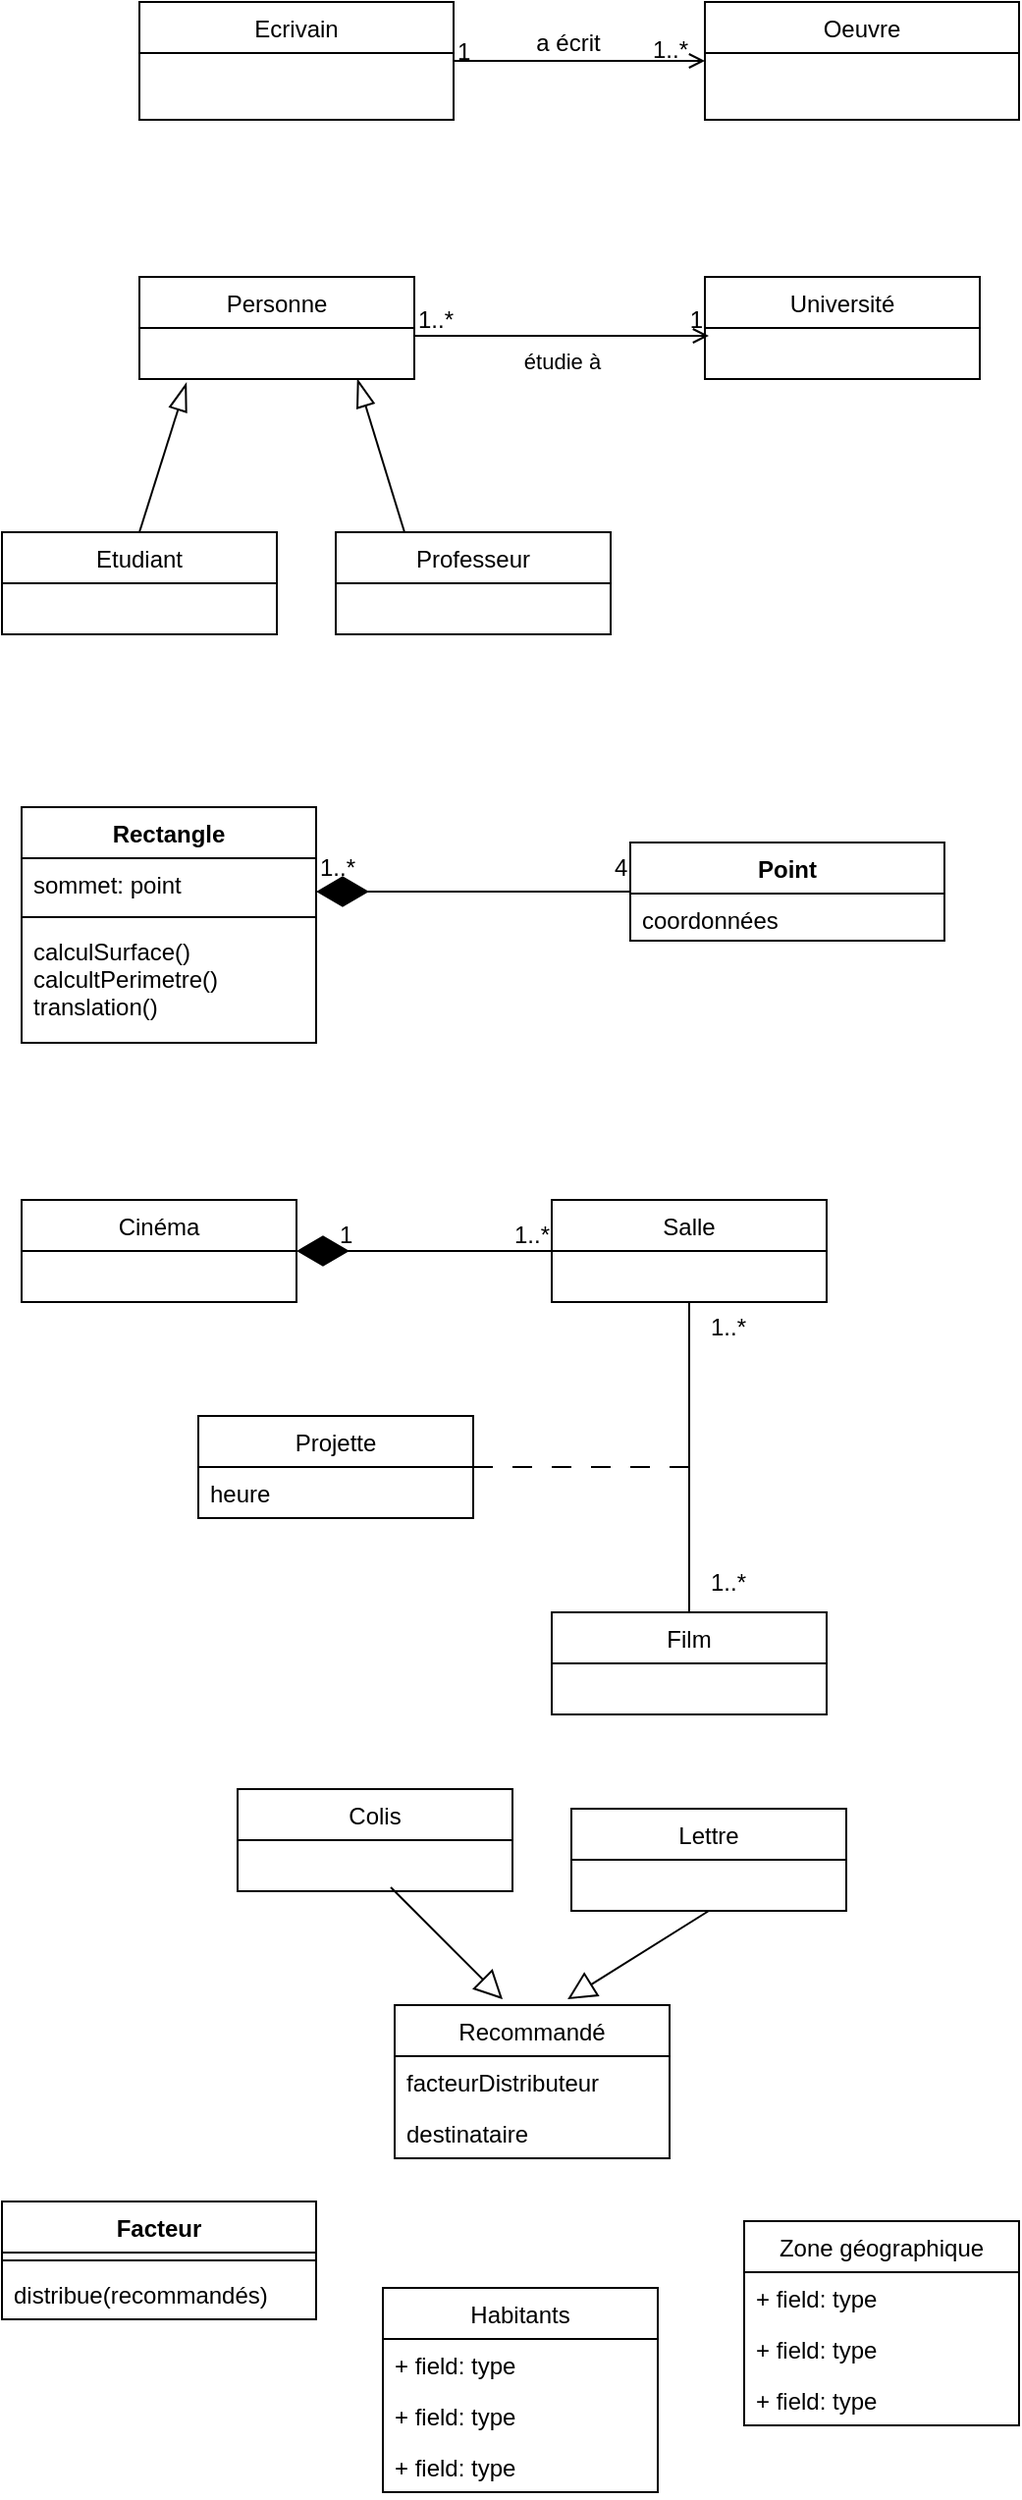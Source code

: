 <mxfile version="15.5.6" type="github">
  <diagram id="C5RBs43oDa-KdzZeNtuy" name="Page-1">
    <mxGraphModel dx="630" dy="465" grid="1" gridSize="10" guides="1" tooltips="1" connect="1" arrows="1" fold="1" page="1" pageScale="1" pageWidth="827" pageHeight="1169" math="0" shadow="0">
      <root>
        <mxCell id="WIyWlLk6GJQsqaUBKTNV-0" />
        <mxCell id="WIyWlLk6GJQsqaUBKTNV-1" parent="WIyWlLk6GJQsqaUBKTNV-0" />
        <mxCell id="zkfFHV4jXpPFQw0GAbJ--0" value="Ecrivain" style="swimlane;fontStyle=0;align=center;verticalAlign=top;childLayout=stackLayout;horizontal=1;startSize=26;horizontalStack=0;resizeParent=1;resizeLast=0;collapsible=1;marginBottom=0;rounded=0;shadow=0;strokeWidth=1;" parent="WIyWlLk6GJQsqaUBKTNV-1" vertex="1">
          <mxGeometry x="220" y="120" width="160" height="60" as="geometry">
            <mxRectangle x="230" y="140" width="160" height="26" as="alternateBounds" />
          </mxGeometry>
        </mxCell>
        <mxCell id="zkfFHV4jXpPFQw0GAbJ--17" value="Oeuvre" style="swimlane;fontStyle=0;align=center;verticalAlign=top;childLayout=stackLayout;horizontal=1;startSize=26;horizontalStack=0;resizeParent=1;resizeLast=0;collapsible=1;marginBottom=0;rounded=0;shadow=0;strokeWidth=1;" parent="WIyWlLk6GJQsqaUBKTNV-1" vertex="1">
          <mxGeometry x="508" y="120" width="160" height="60" as="geometry">
            <mxRectangle x="550" y="140" width="160" height="26" as="alternateBounds" />
          </mxGeometry>
        </mxCell>
        <mxCell id="zkfFHV4jXpPFQw0GAbJ--26" value="" style="endArrow=open;shadow=0;strokeWidth=1;rounded=0;endFill=0;edgeStyle=elbowEdgeStyle;elbow=vertical;" parent="WIyWlLk6GJQsqaUBKTNV-1" source="zkfFHV4jXpPFQw0GAbJ--0" target="zkfFHV4jXpPFQw0GAbJ--17" edge="1">
          <mxGeometry x="0.5" y="41" relative="1" as="geometry">
            <mxPoint x="380" y="192" as="sourcePoint" />
            <mxPoint x="540" y="192" as="targetPoint" />
            <mxPoint x="-40" y="32" as="offset" />
          </mxGeometry>
        </mxCell>
        <mxCell id="zkfFHV4jXpPFQw0GAbJ--27" value="1" style="resizable=0;align=left;verticalAlign=bottom;labelBackgroundColor=none;fontSize=12;" parent="zkfFHV4jXpPFQw0GAbJ--26" connectable="0" vertex="1">
          <mxGeometry x="-1" relative="1" as="geometry">
            <mxPoint y="4" as="offset" />
          </mxGeometry>
        </mxCell>
        <mxCell id="zkfFHV4jXpPFQw0GAbJ--28" value="1..*" style="resizable=0;align=right;verticalAlign=bottom;labelBackgroundColor=none;fontSize=12;" parent="zkfFHV4jXpPFQw0GAbJ--26" connectable="0" vertex="1">
          <mxGeometry x="1" relative="1" as="geometry">
            <mxPoint x="-7" y="3" as="offset" />
          </mxGeometry>
        </mxCell>
        <mxCell id="zkfFHV4jXpPFQw0GAbJ--29" value="a écrit" style="text;html=1;resizable=0;points=[];;align=center;verticalAlign=middle;labelBackgroundColor=none;rounded=0;shadow=0;strokeWidth=1;fontSize=12;" parent="zkfFHV4jXpPFQw0GAbJ--26" vertex="1" connectable="0">
          <mxGeometry x="0.5" y="49" relative="1" as="geometry">
            <mxPoint x="-38" y="40" as="offset" />
          </mxGeometry>
        </mxCell>
        <mxCell id="1n5dgI1MQ3kSGR1qK4vU-0" value="Personne" style="swimlane;fontStyle=0;childLayout=stackLayout;horizontal=1;startSize=26;fillColor=none;horizontalStack=0;resizeParent=1;resizeParentMax=0;resizeLast=0;collapsible=1;marginBottom=0;" vertex="1" parent="WIyWlLk6GJQsqaUBKTNV-1">
          <mxGeometry x="220" y="260" width="140" height="52" as="geometry" />
        </mxCell>
        <mxCell id="1n5dgI1MQ3kSGR1qK4vU-4" value="Université" style="swimlane;fontStyle=0;childLayout=stackLayout;horizontal=1;startSize=26;fillColor=none;horizontalStack=0;resizeParent=1;resizeParentMax=0;resizeLast=0;collapsible=1;marginBottom=0;" vertex="1" parent="WIyWlLk6GJQsqaUBKTNV-1">
          <mxGeometry x="508" y="260" width="140" height="52" as="geometry" />
        </mxCell>
        <mxCell id="1n5dgI1MQ3kSGR1qK4vU-8" value="Etudiant" style="swimlane;fontStyle=0;childLayout=stackLayout;horizontal=1;startSize=26;fillColor=none;horizontalStack=0;resizeParent=1;resizeParentMax=0;resizeLast=0;collapsible=1;marginBottom=0;" vertex="1" parent="WIyWlLk6GJQsqaUBKTNV-1">
          <mxGeometry x="150" y="390" width="140" height="52" as="geometry" />
        </mxCell>
        <mxCell id="1n5dgI1MQ3kSGR1qK4vU-11" value="Professeur" style="swimlane;fontStyle=0;childLayout=stackLayout;horizontal=1;startSize=26;fillColor=none;horizontalStack=0;resizeParent=1;resizeParentMax=0;resizeLast=0;collapsible=1;marginBottom=0;" vertex="1" parent="WIyWlLk6GJQsqaUBKTNV-1">
          <mxGeometry x="320" y="390" width="140" height="52" as="geometry" />
        </mxCell>
        <mxCell id="1n5dgI1MQ3kSGR1qK4vU-14" value="" style="endArrow=blockThin;endFill=0;endSize=12;html=1;rounded=0;exitX=0.5;exitY=0;exitDx=0;exitDy=0;entryX=0.171;entryY=1.077;entryDx=0;entryDy=0;entryPerimeter=0;" edge="1" parent="WIyWlLk6GJQsqaUBKTNV-1" source="1n5dgI1MQ3kSGR1qK4vU-8">
          <mxGeometry width="160" relative="1" as="geometry">
            <mxPoint x="480" y="340" as="sourcePoint" />
            <mxPoint x="243.94" y="314.002" as="targetPoint" />
          </mxGeometry>
        </mxCell>
        <mxCell id="1n5dgI1MQ3kSGR1qK4vU-16" value="" style="endArrow=blockThin;endFill=0;endSize=12;html=1;rounded=0;exitX=0.25;exitY=0;exitDx=0;exitDy=0;entryX=0.793;entryY=1;entryDx=0;entryDy=0;entryPerimeter=0;" edge="1" parent="WIyWlLk6GJQsqaUBKTNV-1" source="1n5dgI1MQ3kSGR1qK4vU-11">
          <mxGeometry width="160" relative="1" as="geometry">
            <mxPoint x="230" y="400" as="sourcePoint" />
            <mxPoint x="331.02" y="312" as="targetPoint" />
          </mxGeometry>
        </mxCell>
        <mxCell id="1n5dgI1MQ3kSGR1qK4vU-17" value="étudie à" style="endArrow=open;html=1;rounded=0;align=center;verticalAlign=top;endFill=0;labelBackgroundColor=none;" edge="1" parent="WIyWlLk6GJQsqaUBKTNV-1">
          <mxGeometry relative="1" as="geometry">
            <mxPoint x="360" y="290" as="sourcePoint" />
            <mxPoint x="510" y="290" as="targetPoint" />
          </mxGeometry>
        </mxCell>
        <mxCell id="1n5dgI1MQ3kSGR1qK4vU-18" value="1..*" style="resizable=0;html=1;align=left;verticalAlign=bottom;labelBackgroundColor=none;" connectable="0" vertex="1" parent="1n5dgI1MQ3kSGR1qK4vU-17">
          <mxGeometry x="-1" relative="1" as="geometry" />
        </mxCell>
        <mxCell id="1n5dgI1MQ3kSGR1qK4vU-19" value="1" style="resizable=0;html=1;align=right;verticalAlign=bottom;labelBackgroundColor=none;" connectable="0" vertex="1" parent="1n5dgI1MQ3kSGR1qK4vU-17">
          <mxGeometry x="1" relative="1" as="geometry">
            <mxPoint x="-3" as="offset" />
          </mxGeometry>
        </mxCell>
        <mxCell id="1n5dgI1MQ3kSGR1qK4vU-28" value="" style="endArrow=diamondThin;endFill=1;endSize=24;html=1;rounded=0;exitX=0;exitY=0.5;exitDx=0;exitDy=0;entryX=1;entryY=0.5;entryDx=0;entryDy=0;" edge="1" parent="WIyWlLk6GJQsqaUBKTNV-1" source="1n5dgI1MQ3kSGR1qK4vU-29">
          <mxGeometry width="160" relative="1" as="geometry">
            <mxPoint x="310" y="580" as="sourcePoint" />
            <mxPoint x="310" y="573" as="targetPoint" />
            <Array as="points">
              <mxPoint x="310" y="573" />
            </Array>
          </mxGeometry>
        </mxCell>
        <mxCell id="1n5dgI1MQ3kSGR1qK4vU-29" value="Point" style="swimlane;fontStyle=1;align=center;verticalAlign=top;childLayout=stackLayout;horizontal=1;startSize=26;horizontalStack=0;resizeParent=1;resizeParentMax=0;resizeLast=0;collapsible=1;marginBottom=0;" vertex="1" parent="WIyWlLk6GJQsqaUBKTNV-1">
          <mxGeometry x="470" y="548" width="160" height="50" as="geometry" />
        </mxCell>
        <mxCell id="1n5dgI1MQ3kSGR1qK4vU-30" value="coordonnées" style="text;strokeColor=none;fillColor=none;align=left;verticalAlign=top;spacingLeft=4;spacingRight=4;overflow=hidden;rotatable=0;points=[[0,0.5],[1,0.5]];portConstraint=eastwest;" vertex="1" parent="1n5dgI1MQ3kSGR1qK4vU-29">
          <mxGeometry y="26" width="160" height="24" as="geometry" />
        </mxCell>
        <mxCell id="1n5dgI1MQ3kSGR1qK4vU-33" value="1..*" style="resizable=0;html=1;align=left;verticalAlign=bottom;labelBackgroundColor=none;" connectable="0" vertex="1" parent="WIyWlLk6GJQsqaUBKTNV-1">
          <mxGeometry x="310" y="569" as="geometry" />
        </mxCell>
        <mxCell id="1n5dgI1MQ3kSGR1qK4vU-34" value="4" style="resizable=0;html=1;align=left;verticalAlign=bottom;labelBackgroundColor=none;direction=west;" connectable="0" vertex="1" parent="WIyWlLk6GJQsqaUBKTNV-1">
          <mxGeometry x="460" y="569" as="geometry" />
        </mxCell>
        <mxCell id="1n5dgI1MQ3kSGR1qK4vU-43" value="Rectangle" style="swimlane;fontStyle=1;align=center;verticalAlign=top;childLayout=stackLayout;horizontal=1;startSize=26;horizontalStack=0;resizeParent=1;resizeParentMax=0;resizeLast=0;collapsible=1;marginBottom=0;" vertex="1" parent="WIyWlLk6GJQsqaUBKTNV-1">
          <mxGeometry x="160" y="530" width="150" height="120" as="geometry" />
        </mxCell>
        <mxCell id="1n5dgI1MQ3kSGR1qK4vU-44" value="sommet: point" style="text;strokeColor=none;fillColor=none;align=left;verticalAlign=top;spacingLeft=4;spacingRight=4;overflow=hidden;rotatable=0;points=[[0,0.5],[1,0.5]];portConstraint=eastwest;" vertex="1" parent="1n5dgI1MQ3kSGR1qK4vU-43">
          <mxGeometry y="26" width="150" height="26" as="geometry" />
        </mxCell>
        <mxCell id="1n5dgI1MQ3kSGR1qK4vU-45" value="" style="line;strokeWidth=1;fillColor=none;align=left;verticalAlign=middle;spacingTop=-1;spacingLeft=3;spacingRight=3;rotatable=0;labelPosition=right;points=[];portConstraint=eastwest;" vertex="1" parent="1n5dgI1MQ3kSGR1qK4vU-43">
          <mxGeometry y="52" width="150" height="8" as="geometry" />
        </mxCell>
        <mxCell id="1n5dgI1MQ3kSGR1qK4vU-46" value="calculSurface()&#xa;calcultPerimetre()&#xa;translation()&#xa;" style="text;strokeColor=none;fillColor=none;align=left;verticalAlign=top;spacingLeft=4;spacingRight=4;overflow=hidden;rotatable=0;points=[[0,0.5],[1,0.5]];portConstraint=eastwest;" vertex="1" parent="1n5dgI1MQ3kSGR1qK4vU-43">
          <mxGeometry y="60" width="150" height="60" as="geometry" />
        </mxCell>
        <mxCell id="1n5dgI1MQ3kSGR1qK4vU-47" value="Cinéma" style="swimlane;fontStyle=0;childLayout=stackLayout;horizontal=1;startSize=26;fillColor=none;horizontalStack=0;resizeParent=1;resizeParentMax=0;resizeLast=0;collapsible=1;marginBottom=0;" vertex="1" parent="WIyWlLk6GJQsqaUBKTNV-1">
          <mxGeometry x="160" y="730" width="140" height="52" as="geometry" />
        </mxCell>
        <mxCell id="1n5dgI1MQ3kSGR1qK4vU-51" value="Film" style="swimlane;fontStyle=0;childLayout=stackLayout;horizontal=1;startSize=26;fillColor=none;horizontalStack=0;resizeParent=1;resizeParentMax=0;resizeLast=0;collapsible=1;marginBottom=0;" vertex="1" parent="WIyWlLk6GJQsqaUBKTNV-1">
          <mxGeometry x="430" y="940" width="140" height="52" as="geometry" />
        </mxCell>
        <mxCell id="1n5dgI1MQ3kSGR1qK4vU-55" value="Salle" style="swimlane;fontStyle=0;childLayout=stackLayout;horizontal=1;startSize=26;fillColor=none;horizontalStack=0;resizeParent=1;resizeParentMax=0;resizeLast=0;collapsible=1;marginBottom=0;" vertex="1" parent="WIyWlLk6GJQsqaUBKTNV-1">
          <mxGeometry x="430" y="730" width="140" height="52" as="geometry" />
        </mxCell>
        <mxCell id="1n5dgI1MQ3kSGR1qK4vU-69" value="" style="endArrow=diamondThin;endFill=1;endSize=24;html=1;rounded=0;entryX=1;entryY=0.5;entryDx=0;entryDy=0;" edge="1" parent="1n5dgI1MQ3kSGR1qK4vU-55" target="1n5dgI1MQ3kSGR1qK4vU-47">
          <mxGeometry width="160" relative="1" as="geometry">
            <mxPoint x="2" y="26" as="sourcePoint" />
            <mxPoint x="162" y="30" as="targetPoint" />
          </mxGeometry>
        </mxCell>
        <mxCell id="1n5dgI1MQ3kSGR1qK4vU-63" value="Projette" style="swimlane;fontStyle=0;childLayout=stackLayout;horizontal=1;startSize=26;fillColor=none;horizontalStack=0;resizeParent=1;resizeParentMax=0;resizeLast=0;collapsible=1;marginBottom=0;" vertex="1" parent="WIyWlLk6GJQsqaUBKTNV-1">
          <mxGeometry x="250" y="840" width="140" height="52" as="geometry" />
        </mxCell>
        <mxCell id="1n5dgI1MQ3kSGR1qK4vU-64" value="heure" style="text;strokeColor=none;fillColor=none;align=left;verticalAlign=top;spacingLeft=4;spacingRight=4;overflow=hidden;rotatable=0;points=[[0,0.5],[1,0.5]];portConstraint=eastwest;" vertex="1" parent="1n5dgI1MQ3kSGR1qK4vU-63">
          <mxGeometry y="26" width="140" height="26" as="geometry" />
        </mxCell>
        <mxCell id="1n5dgI1MQ3kSGR1qK4vU-70" value="" style="resizable=0;html=1;align=left;verticalAlign=bottom;labelBackgroundColor=none;direction=west;" connectable="0" vertex="1" parent="WIyWlLk6GJQsqaUBKTNV-1">
          <mxGeometry x="470" y="571" as="geometry">
            <mxPoint x="-58" y="179" as="offset" />
          </mxGeometry>
        </mxCell>
        <mxCell id="1n5dgI1MQ3kSGR1qK4vU-71" value="1" style="resizable=0;html=1;align=left;verticalAlign=bottom;labelBackgroundColor=none;" connectable="0" vertex="1" parent="WIyWlLk6GJQsqaUBKTNV-1">
          <mxGeometry x="320" y="756" as="geometry" />
        </mxCell>
        <mxCell id="1n5dgI1MQ3kSGR1qK4vU-73" value="1..*" style="text;html=1;strokeColor=none;fillColor=none;align=center;verticalAlign=middle;whiteSpace=wrap;rounded=0;" vertex="1" parent="WIyWlLk6GJQsqaUBKTNV-1">
          <mxGeometry x="390" y="733" width="60" height="30" as="geometry" />
        </mxCell>
        <mxCell id="1n5dgI1MQ3kSGR1qK4vU-80" value="" style="endArrow=none;startArrow=none;endFill=0;startFill=0;endSize=8;html=1;verticalAlign=bottom;labelBackgroundColor=none;strokeWidth=1;rounded=0;entryX=0.5;entryY=0;entryDx=0;entryDy=0;exitX=0.5;exitY=1;exitDx=0;exitDy=0;" edge="1" parent="WIyWlLk6GJQsqaUBKTNV-1" source="1n5dgI1MQ3kSGR1qK4vU-55" target="1n5dgI1MQ3kSGR1qK4vU-51">
          <mxGeometry width="160" relative="1" as="geometry">
            <mxPoint x="480" y="780" as="sourcePoint" />
            <mxPoint x="640" y="780" as="targetPoint" />
          </mxGeometry>
        </mxCell>
        <mxCell id="1n5dgI1MQ3kSGR1qK4vU-82" value="" style="endArrow=none;startArrow=none;endFill=0;startFill=0;endSize=8;html=1;verticalAlign=bottom;dashed=1;labelBackgroundColor=none;dashPattern=10 10;rounded=0;strokeWidth=1;exitX=1;exitY=0.5;exitDx=0;exitDy=0;" edge="1" parent="WIyWlLk6GJQsqaUBKTNV-1" source="1n5dgI1MQ3kSGR1qK4vU-63">
          <mxGeometry width="160" relative="1" as="geometry">
            <mxPoint x="430" y="865.5" as="sourcePoint" />
            <mxPoint x="500" y="866" as="targetPoint" />
          </mxGeometry>
        </mxCell>
        <mxCell id="1n5dgI1MQ3kSGR1qK4vU-84" value="1..*" style="text;html=1;strokeColor=none;fillColor=none;align=center;verticalAlign=middle;whiteSpace=wrap;rounded=0;" vertex="1" parent="WIyWlLk6GJQsqaUBKTNV-1">
          <mxGeometry x="490" y="780" width="60" height="30" as="geometry" />
        </mxCell>
        <mxCell id="1n5dgI1MQ3kSGR1qK4vU-85" value="1..*" style="text;html=1;strokeColor=none;fillColor=none;align=center;verticalAlign=middle;whiteSpace=wrap;rounded=0;" vertex="1" parent="WIyWlLk6GJQsqaUBKTNV-1">
          <mxGeometry x="490" y="910" width="60" height="30" as="geometry" />
        </mxCell>
        <mxCell id="1n5dgI1MQ3kSGR1qK4vU-86" value="Facteur" style="swimlane;fontStyle=1;align=center;verticalAlign=top;childLayout=stackLayout;horizontal=1;startSize=26;horizontalStack=0;resizeParent=1;resizeParentMax=0;resizeLast=0;collapsible=1;marginBottom=0;" vertex="1" parent="WIyWlLk6GJQsqaUBKTNV-1">
          <mxGeometry x="150" y="1240" width="160" height="60" as="geometry" />
        </mxCell>
        <mxCell id="1n5dgI1MQ3kSGR1qK4vU-88" value="" style="line;strokeWidth=1;fillColor=none;align=left;verticalAlign=middle;spacingTop=-1;spacingLeft=3;spacingRight=3;rotatable=0;labelPosition=right;points=[];portConstraint=eastwest;" vertex="1" parent="1n5dgI1MQ3kSGR1qK4vU-86">
          <mxGeometry y="26" width="160" height="8" as="geometry" />
        </mxCell>
        <mxCell id="1n5dgI1MQ3kSGR1qK4vU-89" value="distribue(recommandés)" style="text;strokeColor=none;fillColor=none;align=left;verticalAlign=top;spacingLeft=4;spacingRight=4;overflow=hidden;rotatable=0;points=[[0,0.5],[1,0.5]];portConstraint=eastwest;" vertex="1" parent="1n5dgI1MQ3kSGR1qK4vU-86">
          <mxGeometry y="34" width="160" height="26" as="geometry" />
        </mxCell>
        <mxCell id="1n5dgI1MQ3kSGR1qK4vU-94" value="Habitants" style="swimlane;fontStyle=0;childLayout=stackLayout;horizontal=1;startSize=26;fillColor=none;horizontalStack=0;resizeParent=1;resizeParentMax=0;resizeLast=0;collapsible=1;marginBottom=0;" vertex="1" parent="WIyWlLk6GJQsqaUBKTNV-1">
          <mxGeometry x="344" y="1284" width="140" height="104" as="geometry" />
        </mxCell>
        <mxCell id="1n5dgI1MQ3kSGR1qK4vU-95" value="+ field: type" style="text;strokeColor=none;fillColor=none;align=left;verticalAlign=top;spacingLeft=4;spacingRight=4;overflow=hidden;rotatable=0;points=[[0,0.5],[1,0.5]];portConstraint=eastwest;" vertex="1" parent="1n5dgI1MQ3kSGR1qK4vU-94">
          <mxGeometry y="26" width="140" height="26" as="geometry" />
        </mxCell>
        <mxCell id="1n5dgI1MQ3kSGR1qK4vU-96" value="+ field: type" style="text;strokeColor=none;fillColor=none;align=left;verticalAlign=top;spacingLeft=4;spacingRight=4;overflow=hidden;rotatable=0;points=[[0,0.5],[1,0.5]];portConstraint=eastwest;" vertex="1" parent="1n5dgI1MQ3kSGR1qK4vU-94">
          <mxGeometry y="52" width="140" height="26" as="geometry" />
        </mxCell>
        <mxCell id="1n5dgI1MQ3kSGR1qK4vU-97" value="+ field: type" style="text;strokeColor=none;fillColor=none;align=left;verticalAlign=top;spacingLeft=4;spacingRight=4;overflow=hidden;rotatable=0;points=[[0,0.5],[1,0.5]];portConstraint=eastwest;" vertex="1" parent="1n5dgI1MQ3kSGR1qK4vU-94">
          <mxGeometry y="78" width="140" height="26" as="geometry" />
        </mxCell>
        <mxCell id="1n5dgI1MQ3kSGR1qK4vU-98" value="Zone géographique" style="swimlane;fontStyle=0;childLayout=stackLayout;horizontal=1;startSize=26;fillColor=none;horizontalStack=0;resizeParent=1;resizeParentMax=0;resizeLast=0;collapsible=1;marginBottom=0;" vertex="1" parent="WIyWlLk6GJQsqaUBKTNV-1">
          <mxGeometry x="528" y="1250" width="140" height="104" as="geometry" />
        </mxCell>
        <mxCell id="1n5dgI1MQ3kSGR1qK4vU-99" value="+ field: type" style="text;strokeColor=none;fillColor=none;align=left;verticalAlign=top;spacingLeft=4;spacingRight=4;overflow=hidden;rotatable=0;points=[[0,0.5],[1,0.5]];portConstraint=eastwest;" vertex="1" parent="1n5dgI1MQ3kSGR1qK4vU-98">
          <mxGeometry y="26" width="140" height="26" as="geometry" />
        </mxCell>
        <mxCell id="1n5dgI1MQ3kSGR1qK4vU-100" value="+ field: type" style="text;strokeColor=none;fillColor=none;align=left;verticalAlign=top;spacingLeft=4;spacingRight=4;overflow=hidden;rotatable=0;points=[[0,0.5],[1,0.5]];portConstraint=eastwest;" vertex="1" parent="1n5dgI1MQ3kSGR1qK4vU-98">
          <mxGeometry y="52" width="140" height="26" as="geometry" />
        </mxCell>
        <mxCell id="1n5dgI1MQ3kSGR1qK4vU-101" value="+ field: type" style="text;strokeColor=none;fillColor=none;align=left;verticalAlign=top;spacingLeft=4;spacingRight=4;overflow=hidden;rotatable=0;points=[[0,0.5],[1,0.5]];portConstraint=eastwest;" vertex="1" parent="1n5dgI1MQ3kSGR1qK4vU-98">
          <mxGeometry y="78" width="140" height="26" as="geometry" />
        </mxCell>
        <mxCell id="1n5dgI1MQ3kSGR1qK4vU-102" value="Lettre" style="swimlane;fontStyle=0;childLayout=stackLayout;horizontal=1;startSize=26;fillColor=none;horizontalStack=0;resizeParent=1;resizeParentMax=0;resizeLast=0;collapsible=1;marginBottom=0;" vertex="1" parent="WIyWlLk6GJQsqaUBKTNV-1">
          <mxGeometry x="440" y="1040" width="140" height="52" as="geometry" />
        </mxCell>
        <mxCell id="1n5dgI1MQ3kSGR1qK4vU-105" value="Colis" style="swimlane;fontStyle=0;childLayout=stackLayout;horizontal=1;startSize=26;fillColor=none;horizontalStack=0;resizeParent=1;resizeParentMax=0;resizeLast=0;collapsible=1;marginBottom=0;" vertex="1" parent="WIyWlLk6GJQsqaUBKTNV-1">
          <mxGeometry x="270" y="1030" width="140" height="52" as="geometry" />
        </mxCell>
        <mxCell id="1n5dgI1MQ3kSGR1qK4vU-106" value="" style="endArrow=block;endFill=0;endSize=12;html=1;rounded=0;strokeWidth=1;entryX=0.393;entryY=-0.038;entryDx=0;entryDy=0;entryPerimeter=0;" edge="1" parent="1n5dgI1MQ3kSGR1qK4vU-105" target="1n5dgI1MQ3kSGR1qK4vU-110">
          <mxGeometry width="160" relative="1" as="geometry">
            <mxPoint x="78" y="50" as="sourcePoint" />
            <mxPoint x="180" y="100" as="targetPoint" />
          </mxGeometry>
        </mxCell>
        <mxCell id="1n5dgI1MQ3kSGR1qK4vU-108" value="" style="endArrow=block;endFill=0;endSize=12;html=1;rounded=0;strokeWidth=1;entryX=0.629;entryY=-0.038;entryDx=0;entryDy=0;exitX=0.5;exitY=1;exitDx=0;exitDy=0;entryPerimeter=0;" edge="1" parent="WIyWlLk6GJQsqaUBKTNV-1" source="1n5dgI1MQ3kSGR1qK4vU-102" target="1n5dgI1MQ3kSGR1qK4vU-110">
          <mxGeometry width="160" relative="1" as="geometry">
            <mxPoint x="358" y="1090" as="sourcePoint" />
            <mxPoint x="449" y="1138" as="targetPoint" />
          </mxGeometry>
        </mxCell>
        <mxCell id="1n5dgI1MQ3kSGR1qK4vU-110" value="Recommandé" style="swimlane;fontStyle=0;childLayout=stackLayout;horizontal=1;startSize=26;fillColor=none;horizontalStack=0;resizeParent=1;resizeParentMax=0;resizeLast=0;collapsible=1;marginBottom=0;" vertex="1" parent="WIyWlLk6GJQsqaUBKTNV-1">
          <mxGeometry x="350" y="1140" width="140" height="78" as="geometry" />
        </mxCell>
        <mxCell id="1n5dgI1MQ3kSGR1qK4vU-111" value="facteurDistributeur" style="text;strokeColor=none;fillColor=none;align=left;verticalAlign=top;spacingLeft=4;spacingRight=4;overflow=hidden;rotatable=0;points=[[0,0.5],[1,0.5]];portConstraint=eastwest;" vertex="1" parent="1n5dgI1MQ3kSGR1qK4vU-110">
          <mxGeometry y="26" width="140" height="26" as="geometry" />
        </mxCell>
        <mxCell id="1n5dgI1MQ3kSGR1qK4vU-113" value="destinataire" style="text;strokeColor=none;fillColor=none;align=left;verticalAlign=top;spacingLeft=4;spacingRight=4;overflow=hidden;rotatable=0;points=[[0,0.5],[1,0.5]];portConstraint=eastwest;" vertex="1" parent="1n5dgI1MQ3kSGR1qK4vU-110">
          <mxGeometry y="52" width="140" height="26" as="geometry" />
        </mxCell>
      </root>
    </mxGraphModel>
  </diagram>
</mxfile>
